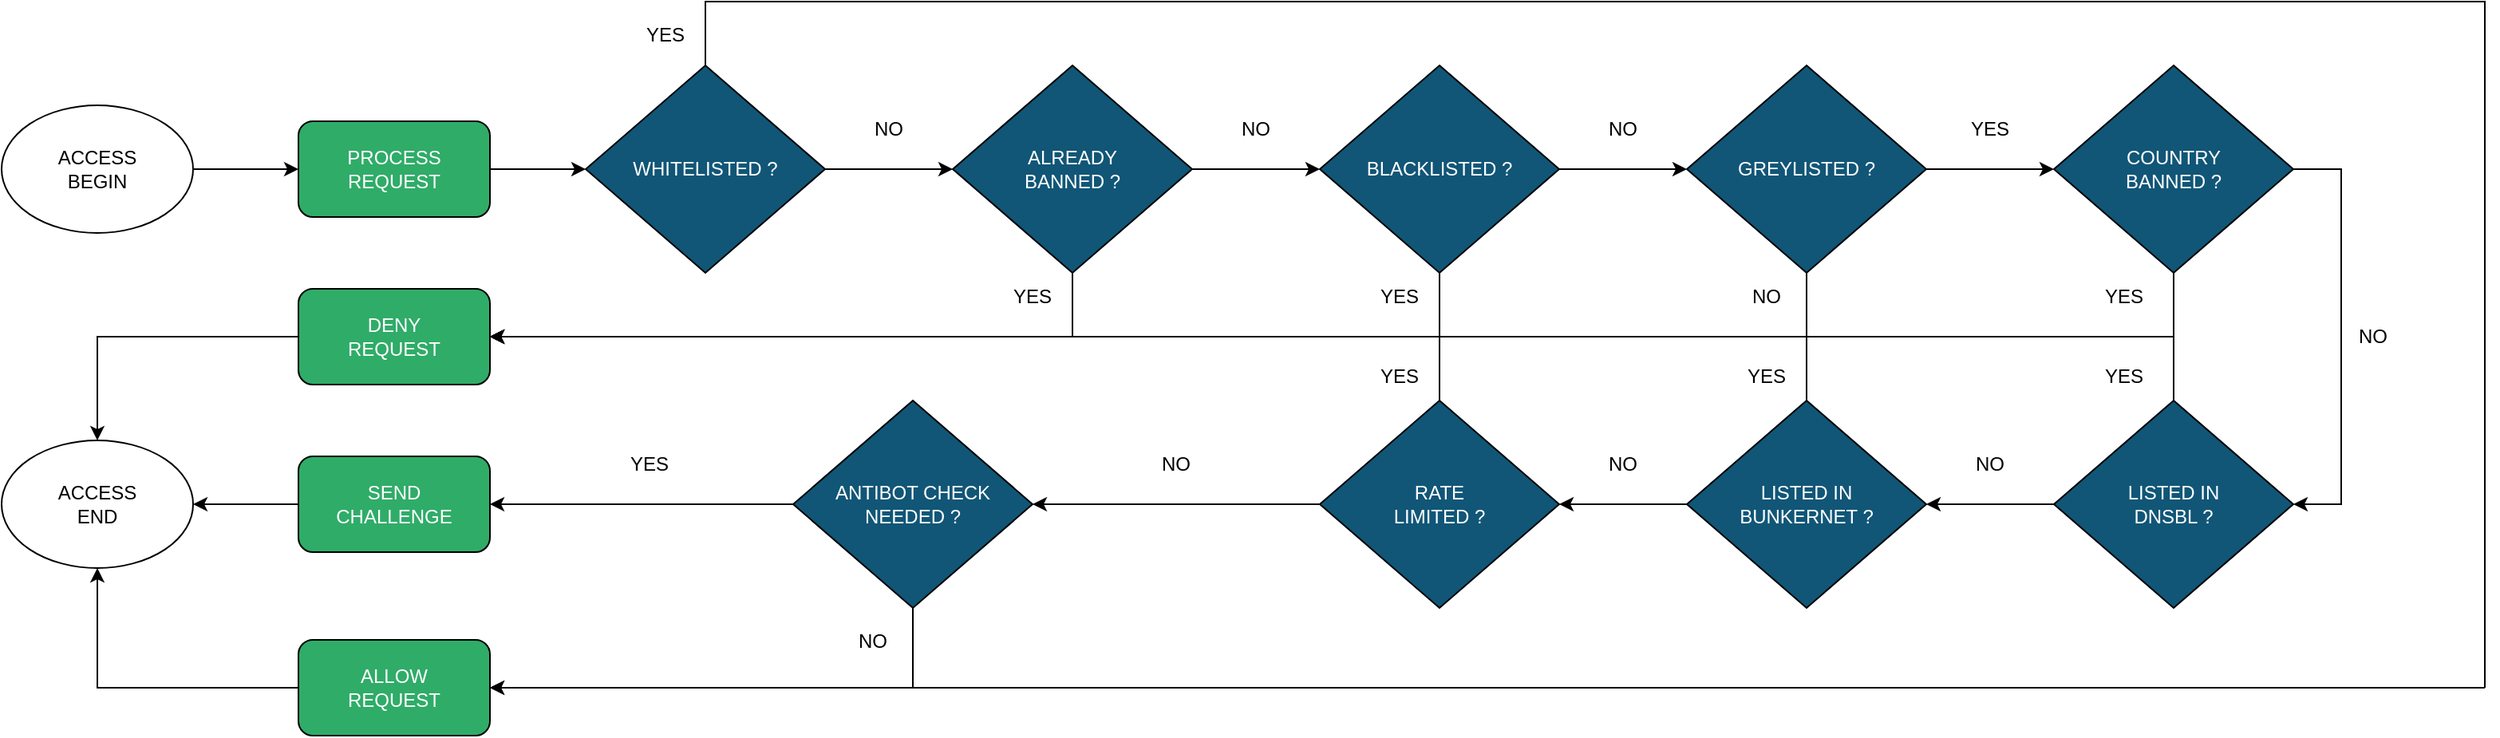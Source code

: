 <mxfile version="20.4.0"><diagram id="C5RBs43oDa-KdzZeNtuy" name="Page-1"><mxGraphModel dx="2188" dy="2369" grid="1" gridSize="10" guides="1" tooltips="1" connect="1" arrows="1" fold="1" page="1" pageScale="1" pageWidth="827" pageHeight="1169" math="0" shadow="0"><root><mxCell id="WIyWlLk6GJQsqaUBKTNV-0"/><mxCell id="WIyWlLk6GJQsqaUBKTNV-1" parent="WIyWlLk6GJQsqaUBKTNV-0"/><mxCell id="nuaHInCvF-yS-gtA1ZTI-43" value="" style="edgeStyle=orthogonalEdgeStyle;rounded=0;orthogonalLoop=1;jettySize=auto;html=1;" edge="1" parent="WIyWlLk6GJQsqaUBKTNV-1" source="nuaHInCvF-yS-gtA1ZTI-0" target="nuaHInCvF-yS-gtA1ZTI-42"><mxGeometry relative="1" as="geometry"/></mxCell><mxCell id="nuaHInCvF-yS-gtA1ZTI-0" value="&lt;div&gt;ACCESS&lt;/div&gt;&lt;div&gt;BEGIN&lt;br&gt;&lt;/div&gt;" style="ellipse;whiteSpace=wrap;html=1;" vertex="1" parent="WIyWlLk6GJQsqaUBKTNV-1"><mxGeometry x="294" y="5" width="120" height="80" as="geometry"/></mxCell><mxCell id="nuaHInCvF-yS-gtA1ZTI-22" value="" style="edgeStyle=orthogonalEdgeStyle;rounded=0;orthogonalLoop=1;jettySize=auto;html=1;" edge="1" parent="WIyWlLk6GJQsqaUBKTNV-1" source="nuaHInCvF-yS-gtA1ZTI-4" target="nuaHInCvF-yS-gtA1ZTI-21"><mxGeometry relative="1" as="geometry"/></mxCell><mxCell id="nuaHInCvF-yS-gtA1ZTI-4" value="WHITELISTED ?" style="rhombus;whiteSpace=wrap;html=1;fillColor=#115677;fontColor=#FFFFFF;" vertex="1" parent="WIyWlLk6GJQsqaUBKTNV-1"><mxGeometry x="660" y="-20" width="150" height="130" as="geometry"/></mxCell><mxCell id="nuaHInCvF-yS-gtA1ZTI-24" value="" style="edgeStyle=orthogonalEdgeStyle;rounded=0;orthogonalLoop=1;jettySize=auto;html=1;" edge="1" parent="WIyWlLk6GJQsqaUBKTNV-1" source="nuaHInCvF-yS-gtA1ZTI-21" target="nuaHInCvF-yS-gtA1ZTI-23"><mxGeometry relative="1" as="geometry"/></mxCell><mxCell id="nuaHInCvF-yS-gtA1ZTI-21" value="&lt;div&gt;ALREADY &lt;br&gt;&lt;/div&gt;&lt;div&gt;BANNED ?&lt;br&gt;&lt;/div&gt;" style="rhombus;whiteSpace=wrap;html=1;fontColor=#FFFFFF;fillColor=#115677;" vertex="1" parent="WIyWlLk6GJQsqaUBKTNV-1"><mxGeometry x="890" y="-20" width="150" height="130" as="geometry"/></mxCell><mxCell id="nuaHInCvF-yS-gtA1ZTI-26" value="" style="edgeStyle=orthogonalEdgeStyle;rounded=0;orthogonalLoop=1;jettySize=auto;html=1;" edge="1" parent="WIyWlLk6GJQsqaUBKTNV-1" source="nuaHInCvF-yS-gtA1ZTI-23" target="nuaHInCvF-yS-gtA1ZTI-25"><mxGeometry relative="1" as="geometry"/></mxCell><mxCell id="nuaHInCvF-yS-gtA1ZTI-23" value="BLACKLISTED ?" style="rhombus;whiteSpace=wrap;html=1;fontColor=#FFFFFF;fillColor=#115677;" vertex="1" parent="WIyWlLk6GJQsqaUBKTNV-1"><mxGeometry x="1120" y="-20" width="150" height="130" as="geometry"/></mxCell><mxCell id="nuaHInCvF-yS-gtA1ZTI-28" value="" style="edgeStyle=orthogonalEdgeStyle;rounded=0;orthogonalLoop=1;jettySize=auto;html=1;" edge="1" parent="WIyWlLk6GJQsqaUBKTNV-1" source="nuaHInCvF-yS-gtA1ZTI-25" target="nuaHInCvF-yS-gtA1ZTI-27"><mxGeometry relative="1" as="geometry"/></mxCell><mxCell id="nuaHInCvF-yS-gtA1ZTI-25" value="GREYLISTED ?" style="rhombus;whiteSpace=wrap;html=1;fontColor=#FFFFFF;fillColor=#115677;" vertex="1" parent="WIyWlLk6GJQsqaUBKTNV-1"><mxGeometry x="1350" y="-20" width="150" height="130" as="geometry"/></mxCell><mxCell id="nuaHInCvF-yS-gtA1ZTI-27" value="&lt;div&gt;COUNTRY&lt;/div&gt;&lt;div&gt;BANNED ?&lt;br&gt;&lt;/div&gt;" style="rhombus;whiteSpace=wrap;html=1;fontColor=#FFFFFF;fillColor=#115677;" vertex="1" parent="WIyWlLk6GJQsqaUBKTNV-1"><mxGeometry x="1580" y="-20" width="150" height="130" as="geometry"/></mxCell><mxCell id="nuaHInCvF-yS-gtA1ZTI-32" value="" style="edgeStyle=orthogonalEdgeStyle;rounded=0;orthogonalLoop=1;jettySize=auto;html=1;" edge="1" parent="WIyWlLk6GJQsqaUBKTNV-1" source="nuaHInCvF-yS-gtA1ZTI-29" target="nuaHInCvF-yS-gtA1ZTI-31"><mxGeometry relative="1" as="geometry"/></mxCell><mxCell id="nuaHInCvF-yS-gtA1ZTI-29" value="&lt;div&gt;LISTED IN&lt;/div&gt;&lt;div&gt;DNSBL ?&lt;br&gt;&lt;/div&gt;" style="rhombus;whiteSpace=wrap;html=1;fontColor=#FFFFFF;fillColor=#115677;" vertex="1" parent="WIyWlLk6GJQsqaUBKTNV-1"><mxGeometry x="1580" y="190" width="150" height="130" as="geometry"/></mxCell><mxCell id="nuaHInCvF-yS-gtA1ZTI-34" value="" style="edgeStyle=orthogonalEdgeStyle;rounded=0;orthogonalLoop=1;jettySize=auto;html=1;" edge="1" parent="WIyWlLk6GJQsqaUBKTNV-1" source="nuaHInCvF-yS-gtA1ZTI-31" target="nuaHInCvF-yS-gtA1ZTI-33"><mxGeometry relative="1" as="geometry"/></mxCell><mxCell id="nuaHInCvF-yS-gtA1ZTI-31" value="&lt;div&gt;LISTED IN&lt;/div&gt;&lt;div&gt;BUNKERNET ?&lt;br&gt;&lt;/div&gt;" style="rhombus;whiteSpace=wrap;html=1;fontColor=#FFFFFF;fillColor=#115677;" vertex="1" parent="WIyWlLk6GJQsqaUBKTNV-1"><mxGeometry x="1350" y="190" width="150" height="130" as="geometry"/></mxCell><mxCell id="nuaHInCvF-yS-gtA1ZTI-37" value="" style="edgeStyle=orthogonalEdgeStyle;rounded=0;orthogonalLoop=1;jettySize=auto;html=1;entryX=1;entryY=0.5;entryDx=0;entryDy=0;" edge="1" parent="WIyWlLk6GJQsqaUBKTNV-1" source="nuaHInCvF-yS-gtA1ZTI-33" target="nuaHInCvF-yS-gtA1ZTI-38"><mxGeometry relative="1" as="geometry"><mxPoint x="1040" y="255" as="targetPoint"/></mxGeometry></mxCell><mxCell id="nuaHInCvF-yS-gtA1ZTI-33" value="&lt;div&gt;RATE&lt;/div&gt;&lt;div&gt;LIMITED ?&lt;br&gt;&lt;/div&gt;" style="rhombus;whiteSpace=wrap;html=1;fontColor=#FFFFFF;fillColor=#115677;" vertex="1" parent="WIyWlLk6GJQsqaUBKTNV-1"><mxGeometry x="1120" y="190" width="150" height="130" as="geometry"/></mxCell><mxCell id="nuaHInCvF-yS-gtA1ZTI-35" value="" style="edgeStyle=elbowEdgeStyle;elbow=vertical;endArrow=classic;html=1;rounded=0;entryX=1;entryY=0.5;entryDx=0;entryDy=0;exitX=1;exitY=0.5;exitDx=0;exitDy=0;" edge="1" parent="WIyWlLk6GJQsqaUBKTNV-1" source="nuaHInCvF-yS-gtA1ZTI-27" target="nuaHInCvF-yS-gtA1ZTI-29"><mxGeometry width="50" height="50" relative="1" as="geometry"><mxPoint x="1670" y="530" as="sourcePoint"/><mxPoint x="1720" y="480" as="targetPoint"/><Array as="points"><mxPoint x="1760" y="160"/></Array></mxGeometry></mxCell><mxCell id="nuaHInCvF-yS-gtA1ZTI-45" style="edgeStyle=orthogonalEdgeStyle;rounded=0;orthogonalLoop=1;jettySize=auto;html=1;entryX=1;entryY=0.5;entryDx=0;entryDy=0;" edge="1" parent="WIyWlLk6GJQsqaUBKTNV-1" source="nuaHInCvF-yS-gtA1ZTI-38" target="nuaHInCvF-yS-gtA1ZTI-41"><mxGeometry relative="1" as="geometry"/></mxCell><mxCell id="nuaHInCvF-yS-gtA1ZTI-38" value="&lt;div&gt;ANTIBOT CHECK&lt;/div&gt;&lt;div&gt;NEEDED ?&lt;br&gt;&lt;/div&gt;" style="rhombus;whiteSpace=wrap;html=1;fontColor=#FFFFFF;fillColor=#115677;" vertex="1" parent="WIyWlLk6GJQsqaUBKTNV-1"><mxGeometry x="790" y="190" width="150" height="130" as="geometry"/></mxCell><mxCell id="nuaHInCvF-yS-gtA1ZTI-40" value="&lt;div&gt;ACCESS&lt;/div&gt;&lt;div&gt;END&lt;br&gt;&lt;/div&gt;" style="ellipse;whiteSpace=wrap;html=1;" vertex="1" parent="WIyWlLk6GJQsqaUBKTNV-1"><mxGeometry x="294" y="215" width="120" height="80" as="geometry"/></mxCell><mxCell id="nuaHInCvF-yS-gtA1ZTI-46" style="edgeStyle=orthogonalEdgeStyle;rounded=0;orthogonalLoop=1;jettySize=auto;html=1;entryX=1;entryY=0.5;entryDx=0;entryDy=0;" edge="1" parent="WIyWlLk6GJQsqaUBKTNV-1" source="nuaHInCvF-yS-gtA1ZTI-41" target="nuaHInCvF-yS-gtA1ZTI-40"><mxGeometry relative="1" as="geometry"/></mxCell><mxCell id="nuaHInCvF-yS-gtA1ZTI-41" value="&lt;div&gt;SEND&lt;/div&gt;&lt;div&gt;CHALLENGE&lt;/div&gt;" style="rounded=1;whiteSpace=wrap;html=1;fillColor=#2FAC68;fontColor=#FFFFFF;" vertex="1" parent="WIyWlLk6GJQsqaUBKTNV-1"><mxGeometry x="480" y="225" width="120" height="60" as="geometry"/></mxCell><mxCell id="nuaHInCvF-yS-gtA1ZTI-44" style="edgeStyle=orthogonalEdgeStyle;rounded=0;orthogonalLoop=1;jettySize=auto;html=1;entryX=0;entryY=0.5;entryDx=0;entryDy=0;" edge="1" parent="WIyWlLk6GJQsqaUBKTNV-1" source="nuaHInCvF-yS-gtA1ZTI-42" target="nuaHInCvF-yS-gtA1ZTI-4"><mxGeometry relative="1" as="geometry"/></mxCell><mxCell id="nuaHInCvF-yS-gtA1ZTI-42" value="&lt;div&gt;PROCESS&lt;/div&gt;&lt;div&gt;REQUEST&lt;br&gt;&lt;/div&gt;" style="rounded=1;whiteSpace=wrap;html=1;fillColor=#2FAC68;fontColor=#FFFFFF;" vertex="1" parent="WIyWlLk6GJQsqaUBKTNV-1"><mxGeometry x="480" y="15" width="120" height="60" as="geometry"/></mxCell><mxCell id="nuaHInCvF-yS-gtA1ZTI-47" value="&lt;div&gt;DENY&lt;/div&gt;&lt;div&gt;REQUEST&lt;br&gt;&lt;/div&gt;" style="rounded=1;whiteSpace=wrap;html=1;fillColor=#2FAC68;fontColor=#FFFFFF;" vertex="1" parent="WIyWlLk6GJQsqaUBKTNV-1"><mxGeometry x="480" y="120" width="120" height="60" as="geometry"/></mxCell><mxCell id="nuaHInCvF-yS-gtA1ZTI-48" value="" style="edgeStyle=elbowEdgeStyle;elbow=vertical;endArrow=classic;html=1;rounded=0;entryX=0.5;entryY=0;entryDx=0;entryDy=0;exitX=0;exitY=0.5;exitDx=0;exitDy=0;" edge="1" parent="WIyWlLk6GJQsqaUBKTNV-1" source="nuaHInCvF-yS-gtA1ZTI-47" target="nuaHInCvF-yS-gtA1ZTI-40"><mxGeometry width="50" height="50" relative="1" as="geometry"><mxPoint x="210" y="380" as="sourcePoint"/><mxPoint x="260" y="330" as="targetPoint"/><Array as="points"><mxPoint x="420" y="150"/></Array></mxGeometry></mxCell><mxCell id="nuaHInCvF-yS-gtA1ZTI-49" value="" style="edgeStyle=elbowEdgeStyle;elbow=vertical;endArrow=classic;html=1;rounded=0;entryX=1;entryY=0.5;entryDx=0;entryDy=0;exitX=0.5;exitY=1;exitDx=0;exitDy=0;" edge="1" parent="WIyWlLk6GJQsqaUBKTNV-1" source="nuaHInCvF-yS-gtA1ZTI-21" target="nuaHInCvF-yS-gtA1ZTI-47"><mxGeometry width="50" height="50" relative="1" as="geometry"><mxPoint x="530" y="460" as="sourcePoint"/><mxPoint x="580" y="410" as="targetPoint"/><Array as="points"><mxPoint x="790" y="150"/></Array></mxGeometry></mxCell><mxCell id="nuaHInCvF-yS-gtA1ZTI-50" value="" style="edgeStyle=elbowEdgeStyle;elbow=vertical;endArrow=classic;html=1;rounded=0;entryX=1;entryY=0.5;entryDx=0;entryDy=0;exitX=0.5;exitY=1;exitDx=0;exitDy=0;" edge="1" parent="WIyWlLk6GJQsqaUBKTNV-1" source="nuaHInCvF-yS-gtA1ZTI-23" target="nuaHInCvF-yS-gtA1ZTI-47"><mxGeometry width="50" height="50" relative="1" as="geometry"><mxPoint x="770" y="490" as="sourcePoint"/><mxPoint x="820" y="440" as="targetPoint"/><Array as="points"><mxPoint x="900" y="150"/></Array></mxGeometry></mxCell><mxCell id="nuaHInCvF-yS-gtA1ZTI-51" value="" style="edgeStyle=elbowEdgeStyle;elbow=vertical;endArrow=classic;html=1;rounded=0;entryX=1;entryY=0.5;entryDx=0;entryDy=0;exitX=0.5;exitY=1;exitDx=0;exitDy=0;" edge="1" parent="WIyWlLk6GJQsqaUBKTNV-1" source="nuaHInCvF-yS-gtA1ZTI-25" target="nuaHInCvF-yS-gtA1ZTI-47"><mxGeometry width="50" height="50" relative="1" as="geometry"><mxPoint x="500" y="460" as="sourcePoint"/><mxPoint x="550" y="410" as="targetPoint"/><Array as="points"><mxPoint x="1020" y="150"/></Array></mxGeometry></mxCell><mxCell id="nuaHInCvF-yS-gtA1ZTI-52" value="" style="edgeStyle=elbowEdgeStyle;elbow=vertical;endArrow=classic;html=1;rounded=0;entryX=1;entryY=0.5;entryDx=0;entryDy=0;exitX=0.5;exitY=1;exitDx=0;exitDy=0;" edge="1" parent="WIyWlLk6GJQsqaUBKTNV-1" source="nuaHInCvF-yS-gtA1ZTI-27" target="nuaHInCvF-yS-gtA1ZTI-47"><mxGeometry width="50" height="50" relative="1" as="geometry"><mxPoint x="570" y="510" as="sourcePoint"/><mxPoint x="620" y="460" as="targetPoint"/><Array as="points"><mxPoint x="1130" y="150"/></Array></mxGeometry></mxCell><mxCell id="nuaHInCvF-yS-gtA1ZTI-53" value="" style="edgeStyle=elbowEdgeStyle;elbow=vertical;endArrow=classic;html=1;rounded=0;entryX=1;entryY=0.5;entryDx=0;entryDy=0;exitX=0.5;exitY=0;exitDx=0;exitDy=0;" edge="1" parent="WIyWlLk6GJQsqaUBKTNV-1" source="nuaHInCvF-yS-gtA1ZTI-29" target="nuaHInCvF-yS-gtA1ZTI-47"><mxGeometry width="50" height="50" relative="1" as="geometry"><mxPoint x="560" y="440" as="sourcePoint"/><mxPoint x="610" y="390" as="targetPoint"/><Array as="points"><mxPoint x="1130" y="150"/></Array></mxGeometry></mxCell><mxCell id="nuaHInCvF-yS-gtA1ZTI-54" value="" style="edgeStyle=elbowEdgeStyle;elbow=vertical;endArrow=classic;html=1;rounded=0;entryX=1;entryY=0.5;entryDx=0;entryDy=0;exitX=0.5;exitY=0;exitDx=0;exitDy=0;" edge="1" parent="WIyWlLk6GJQsqaUBKTNV-1" source="nuaHInCvF-yS-gtA1ZTI-31" target="nuaHInCvF-yS-gtA1ZTI-47"><mxGeometry width="50" height="50" relative="1" as="geometry"><mxPoint x="730" y="530" as="sourcePoint"/><mxPoint x="780" y="480" as="targetPoint"/><Array as="points"><mxPoint x="1020" y="150"/></Array></mxGeometry></mxCell><mxCell id="nuaHInCvF-yS-gtA1ZTI-55" value="" style="edgeStyle=elbowEdgeStyle;elbow=vertical;endArrow=classic;html=1;rounded=0;entryX=1;entryY=0.5;entryDx=0;entryDy=0;exitX=0.5;exitY=0;exitDx=0;exitDy=0;" edge="1" parent="WIyWlLk6GJQsqaUBKTNV-1" source="nuaHInCvF-yS-gtA1ZTI-33" target="nuaHInCvF-yS-gtA1ZTI-47"><mxGeometry width="50" height="50" relative="1" as="geometry"><mxPoint x="610" y="440" as="sourcePoint"/><mxPoint x="660" y="390" as="targetPoint"/><Array as="points"><mxPoint x="910" y="150"/></Array></mxGeometry></mxCell><mxCell id="nuaHInCvF-yS-gtA1ZTI-58" value="&lt;div&gt;ALLOW&lt;/div&gt;&lt;div&gt;REQUEST&lt;br&gt;&lt;/div&gt;" style="rounded=1;whiteSpace=wrap;html=1;fillColor=#2FAC68;fontColor=#FFFFFF;" vertex="1" parent="WIyWlLk6GJQsqaUBKTNV-1"><mxGeometry x="480" y="340" width="120" height="60" as="geometry"/></mxCell><mxCell id="nuaHInCvF-yS-gtA1ZTI-59" value="" style="edgeStyle=elbowEdgeStyle;elbow=vertical;endArrow=classic;html=1;rounded=0;entryX=1;entryY=0.5;entryDx=0;entryDy=0;exitX=0.5;exitY=1;exitDx=0;exitDy=0;" edge="1" parent="WIyWlLk6GJQsqaUBKTNV-1" source="nuaHInCvF-yS-gtA1ZTI-38" target="nuaHInCvF-yS-gtA1ZTI-58"><mxGeometry width="50" height="50" relative="1" as="geometry"><mxPoint x="550" y="580" as="sourcePoint"/><mxPoint x="600" y="530" as="targetPoint"/><Array as="points"><mxPoint x="670" y="370"/></Array></mxGeometry></mxCell><mxCell id="nuaHInCvF-yS-gtA1ZTI-60" value="" style="edgeStyle=elbowEdgeStyle;elbow=vertical;endArrow=classic;html=1;rounded=0;entryX=0.5;entryY=1;entryDx=0;entryDy=0;exitX=0;exitY=0.5;exitDx=0;exitDy=0;" edge="1" parent="WIyWlLk6GJQsqaUBKTNV-1" source="nuaHInCvF-yS-gtA1ZTI-58" target="nuaHInCvF-yS-gtA1ZTI-40"><mxGeometry width="50" height="50" relative="1" as="geometry"><mxPoint x="340" y="500" as="sourcePoint"/><mxPoint x="390" y="450" as="targetPoint"/><Array as="points"><mxPoint x="410" y="370"/></Array></mxGeometry></mxCell><mxCell id="nuaHInCvF-yS-gtA1ZTI-74" value="" style="edgeStyle=elbowEdgeStyle;elbow=vertical;endArrow=none;html=1;rounded=0;exitX=0.5;exitY=0;exitDx=0;exitDy=0;endFill=0;" edge="1" parent="WIyWlLk6GJQsqaUBKTNV-1" source="nuaHInCvF-yS-gtA1ZTI-4"><mxGeometry width="50" height="50" relative="1" as="geometry"><mxPoint x="850" y="510" as="sourcePoint"/><mxPoint x="1850" y="370" as="targetPoint"/><Array as="points"><mxPoint x="1360" y="-60"/></Array></mxGeometry></mxCell><mxCell id="nuaHInCvF-yS-gtA1ZTI-75" value="" style="endArrow=classic;html=1;rounded=0;entryX=1;entryY=0.5;entryDx=0;entryDy=0;" edge="1" parent="WIyWlLk6GJQsqaUBKTNV-1" target="nuaHInCvF-yS-gtA1ZTI-58"><mxGeometry width="50" height="50" relative="1" as="geometry"><mxPoint x="1850" y="370" as="sourcePoint"/><mxPoint x="740" y="460" as="targetPoint"/></mxGeometry></mxCell><mxCell id="nuaHInCvF-yS-gtA1ZTI-78" value="NO" style="text;html=1;strokeColor=none;fillColor=none;align=center;verticalAlign=middle;whiteSpace=wrap;rounded=0;" vertex="1" parent="WIyWlLk6GJQsqaUBKTNV-1"><mxGeometry x="820" y="5" width="60" height="30" as="geometry"/></mxCell><mxCell id="nuaHInCvF-yS-gtA1ZTI-79" value="NO" style="text;html=1;strokeColor=none;fillColor=none;align=center;verticalAlign=middle;whiteSpace=wrap;rounded=0;" vertex="1" parent="WIyWlLk6GJQsqaUBKTNV-1"><mxGeometry x="1050" y="5" width="60" height="30" as="geometry"/></mxCell><mxCell id="nuaHInCvF-yS-gtA1ZTI-80" value="NO" style="text;html=1;strokeColor=none;fillColor=none;align=center;verticalAlign=middle;whiteSpace=wrap;rounded=0;" vertex="1" parent="WIyWlLk6GJQsqaUBKTNV-1"><mxGeometry x="1280" y="5" width="60" height="30" as="geometry"/></mxCell><mxCell id="nuaHInCvF-yS-gtA1ZTI-81" value="YES" style="text;html=1;strokeColor=none;fillColor=none;align=center;verticalAlign=middle;whiteSpace=wrap;rounded=0;" vertex="1" parent="WIyWlLk6GJQsqaUBKTNV-1"><mxGeometry x="1510" y="5" width="60" height="30" as="geometry"/></mxCell><mxCell id="nuaHInCvF-yS-gtA1ZTI-82" value="NO" style="text;html=1;strokeColor=none;fillColor=none;align=center;verticalAlign=middle;whiteSpace=wrap;rounded=0;" vertex="1" parent="WIyWlLk6GJQsqaUBKTNV-1"><mxGeometry x="1510" y="215" width="60" height="30" as="geometry"/></mxCell><mxCell id="nuaHInCvF-yS-gtA1ZTI-83" value="NO" style="text;html=1;strokeColor=none;fillColor=none;align=center;verticalAlign=middle;whiteSpace=wrap;rounded=0;" vertex="1" parent="WIyWlLk6GJQsqaUBKTNV-1"><mxGeometry x="1750" y="135" width="60" height="30" as="geometry"/></mxCell><mxCell id="nuaHInCvF-yS-gtA1ZTI-84" value="NO" style="text;html=1;strokeColor=none;fillColor=none;align=center;verticalAlign=middle;whiteSpace=wrap;rounded=0;" vertex="1" parent="WIyWlLk6GJQsqaUBKTNV-1"><mxGeometry x="1280" y="215" width="60" height="30" as="geometry"/></mxCell><mxCell id="nuaHInCvF-yS-gtA1ZTI-85" value="NO" style="text;html=1;strokeColor=none;fillColor=none;align=center;verticalAlign=middle;whiteSpace=wrap;rounded=0;" vertex="1" parent="WIyWlLk6GJQsqaUBKTNV-1"><mxGeometry x="1000" y="215" width="60" height="30" as="geometry"/></mxCell><mxCell id="nuaHInCvF-yS-gtA1ZTI-86" value="YES" style="text;html=1;strokeColor=none;fillColor=none;align=center;verticalAlign=middle;whiteSpace=wrap;rounded=0;" vertex="1" parent="WIyWlLk6GJQsqaUBKTNV-1"><mxGeometry x="670" y="215" width="60" height="30" as="geometry"/></mxCell><mxCell id="nuaHInCvF-yS-gtA1ZTI-87" value="NO" style="text;html=1;strokeColor=none;fillColor=none;align=center;verticalAlign=middle;whiteSpace=wrap;rounded=0;" vertex="1" parent="WIyWlLk6GJQsqaUBKTNV-1"><mxGeometry x="810" y="326" width="60" height="30" as="geometry"/></mxCell><mxCell id="nuaHInCvF-yS-gtA1ZTI-88" value="YES" style="text;html=1;strokeColor=none;fillColor=none;align=center;verticalAlign=middle;whiteSpace=wrap;rounded=0;" vertex="1" parent="WIyWlLk6GJQsqaUBKTNV-1"><mxGeometry x="680" y="-54" width="60" height="30" as="geometry"/></mxCell><mxCell id="nuaHInCvF-yS-gtA1ZTI-90" value="YES" style="text;html=1;strokeColor=none;fillColor=none;align=center;verticalAlign=middle;whiteSpace=wrap;rounded=0;" vertex="1" parent="WIyWlLk6GJQsqaUBKTNV-1"><mxGeometry x="910" y="110" width="60" height="30" as="geometry"/></mxCell><mxCell id="nuaHInCvF-yS-gtA1ZTI-91" value="YES" style="text;html=1;strokeColor=none;fillColor=none;align=center;verticalAlign=middle;whiteSpace=wrap;rounded=0;" vertex="1" parent="WIyWlLk6GJQsqaUBKTNV-1"><mxGeometry x="1140" y="110" width="60" height="30" as="geometry"/></mxCell><mxCell id="nuaHInCvF-yS-gtA1ZTI-92" value="NO" style="text;html=1;strokeColor=none;fillColor=none;align=center;verticalAlign=middle;whiteSpace=wrap;rounded=0;" vertex="1" parent="WIyWlLk6GJQsqaUBKTNV-1"><mxGeometry x="1370" y="110" width="60" height="30" as="geometry"/></mxCell><mxCell id="nuaHInCvF-yS-gtA1ZTI-93" value="YES" style="text;html=1;strokeColor=none;fillColor=none;align=center;verticalAlign=middle;whiteSpace=wrap;rounded=0;" vertex="1" parent="WIyWlLk6GJQsqaUBKTNV-1"><mxGeometry x="1594" y="110" width="60" height="30" as="geometry"/></mxCell><mxCell id="nuaHInCvF-yS-gtA1ZTI-94" value="YES" style="text;html=1;strokeColor=none;fillColor=none;align=center;verticalAlign=middle;whiteSpace=wrap;rounded=0;" vertex="1" parent="WIyWlLk6GJQsqaUBKTNV-1"><mxGeometry x="1594" y="160" width="60" height="30" as="geometry"/></mxCell><mxCell id="nuaHInCvF-yS-gtA1ZTI-95" value="YES" style="text;html=1;strokeColor=none;fillColor=none;align=center;verticalAlign=middle;whiteSpace=wrap;rounded=0;" vertex="1" parent="WIyWlLk6GJQsqaUBKTNV-1"><mxGeometry x="1370" y="160" width="60" height="30" as="geometry"/></mxCell><mxCell id="nuaHInCvF-yS-gtA1ZTI-96" value="YES" style="text;html=1;strokeColor=none;fillColor=none;align=center;verticalAlign=middle;whiteSpace=wrap;rounded=0;" vertex="1" parent="WIyWlLk6GJQsqaUBKTNV-1"><mxGeometry x="1140" y="160" width="60" height="30" as="geometry"/></mxCell></root></mxGraphModel></diagram></mxfile>